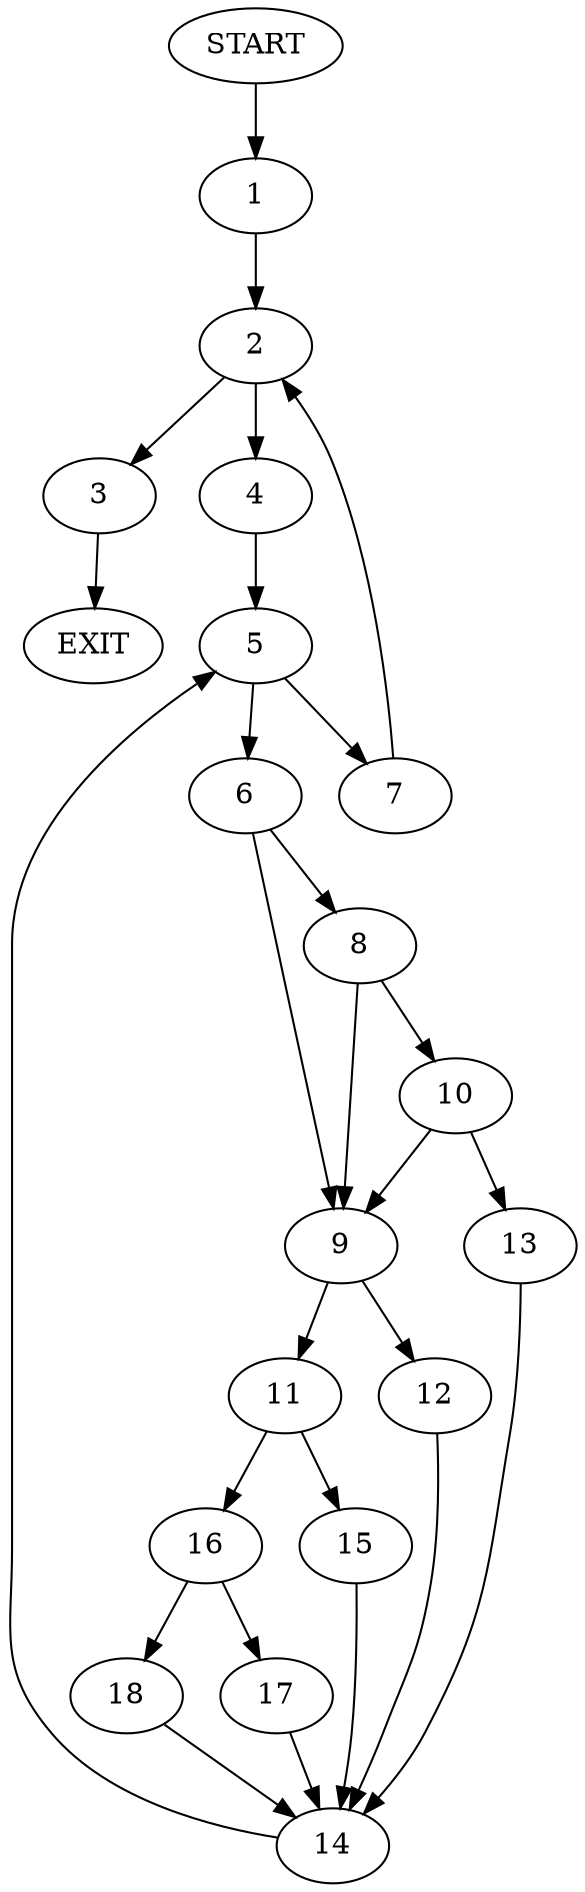 digraph {
0 [label="START"]
19 [label="EXIT"]
0 -> 1
1 -> 2
2 -> 3
2 -> 4
4 -> 5
3 -> 19
5 -> 6
5 -> 7
7 -> 2
6 -> 8
6 -> 9
8 -> 10
8 -> 9
9 -> 11
9 -> 12
10 -> 9
10 -> 13
13 -> 14
14 -> 5
11 -> 15
11 -> 16
12 -> 14
15 -> 14
16 -> 17
16 -> 18
17 -> 14
18 -> 14
}
